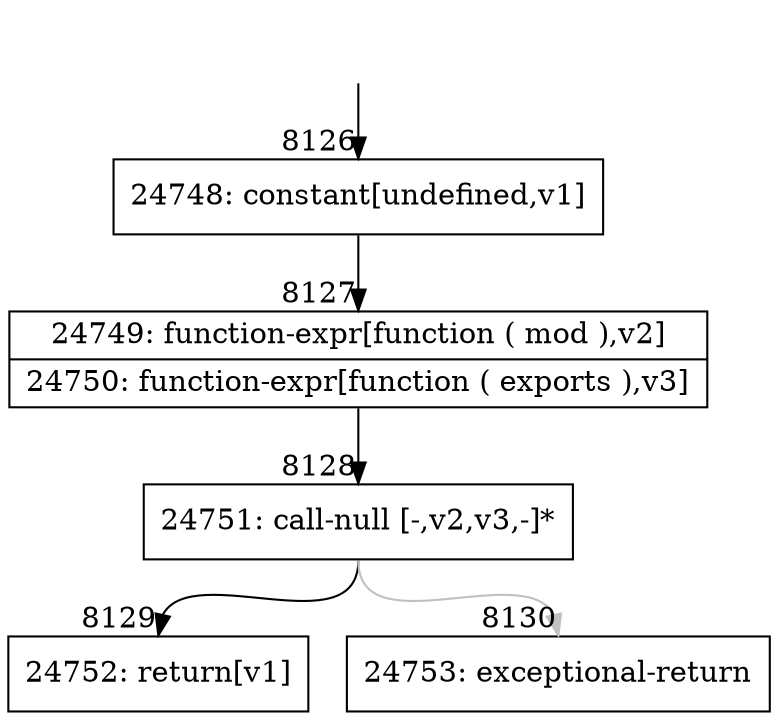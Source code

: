 digraph {
rankdir="TD"
BB_entry399[shape=none,label=""];
BB_entry399 -> BB8126 [tailport=s, headport=n, headlabel="    8126"]
BB8126 [shape=record label="{24748: constant[undefined,v1]}" ] 
BB8126 -> BB8127 [tailport=s, headport=n, headlabel="      8127"]
BB8127 [shape=record label="{24749: function-expr[function ( mod ),v2]|24750: function-expr[function ( exports ),v3]}" ] 
BB8127 -> BB8128 [tailport=s, headport=n, headlabel="      8128"]
BB8128 [shape=record label="{24751: call-null [-,v2,v3,-]*}" ] 
BB8128 -> BB8129 [tailport=s, headport=n, headlabel="      8129"]
BB8128 -> BB8130 [tailport=s, headport=n, color=gray, headlabel="      8130"]
BB8129 [shape=record label="{24752: return[v1]}" ] 
BB8130 [shape=record label="{24753: exceptional-return}" ] 
//#$~ 7457
}
